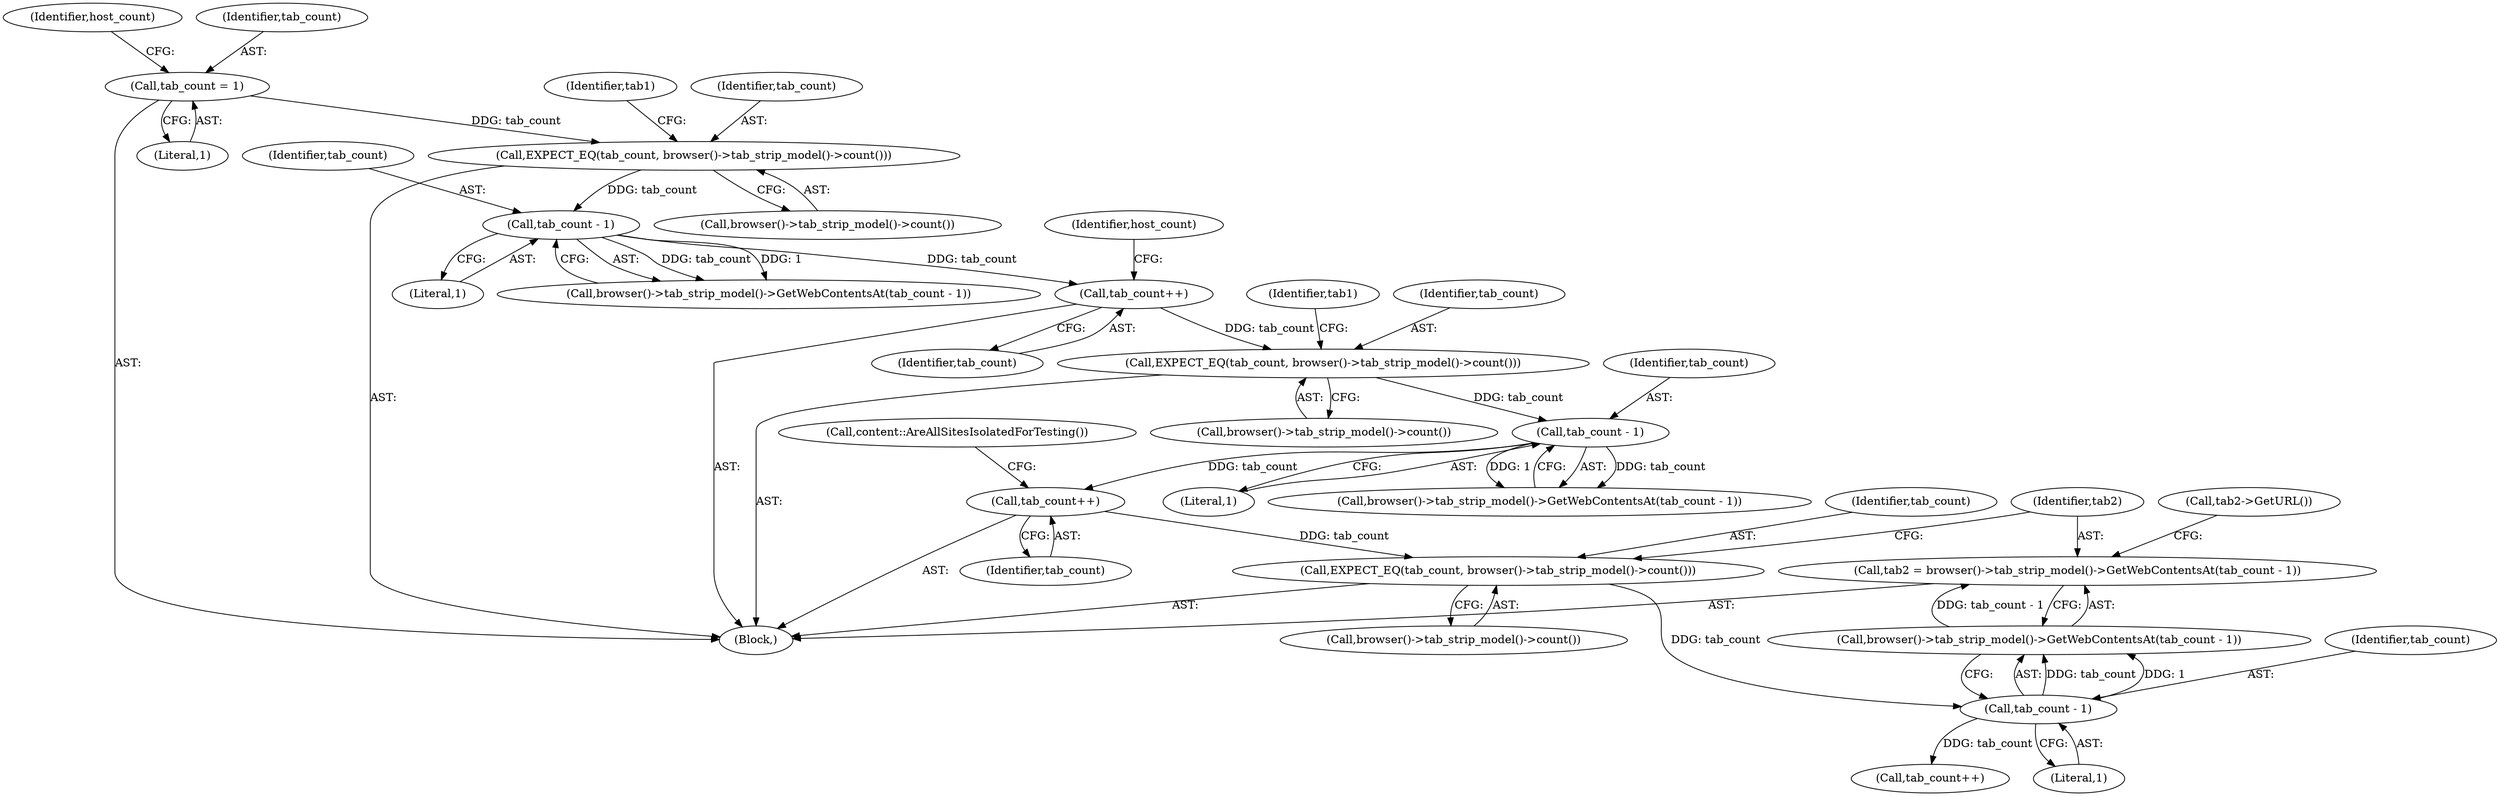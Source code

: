 digraph "0_Chrome_1f5ad409dbf5334523931df37598ea49e9849c87@pointer" {
"1000206" [label="(Call,tab2 = browser()->tab_strip_model()->GetWebContentsAt(tab_count - 1))"];
"1000208" [label="(Call,browser()->tab_strip_model()->GetWebContentsAt(tab_count - 1))"];
"1000209" [label="(Call,tab_count - 1)"];
"1000203" [label="(Call,EXPECT_EQ(tab_count, browser()->tab_strip_model()->count()))"];
"1000197" [label="(Call,tab_count++)"];
"1000176" [label="(Call,tab_count - 1)"];
"1000170" [label="(Call,EXPECT_EQ(tab_count, browser()->tab_strip_model()->count()))"];
"1000166" [label="(Call,tab_count++)"];
"1000148" [label="(Call,tab_count - 1)"];
"1000142" [label="(Call,EXPECT_EQ(tab_count, browser()->tab_strip_model()->count()))"];
"1000105" [label="(Call,tab_count = 1)"];
"1000175" [label="(Call,browser()->tab_strip_model()->GetWebContentsAt(tab_count - 1))"];
"1000142" [label="(Call,EXPECT_EQ(tab_count, browser()->tab_strip_model()->count()))"];
"1000105" [label="(Call,tab_count = 1)"];
"1000200" [label="(Call,content::AreAllSitesIsolatedForTesting())"];
"1000110" [label="(Identifier,host_count)"];
"1000103" [label="(Block,)"];
"1000170" [label="(Call,EXPECT_EQ(tab_count, browser()->tab_strip_model()->count()))"];
"1000203" [label="(Call,EXPECT_EQ(tab_count, browser()->tab_strip_model()->count()))"];
"1000176" [label="(Call,tab_count - 1)"];
"1000177" [label="(Identifier,tab_count)"];
"1000150" [label="(Literal,1)"];
"1000206" [label="(Call,tab2 = browser()->tab_strip_model()->GetWebContentsAt(tab_count - 1))"];
"1000233" [label="(Call,tab_count++)"];
"1000147" [label="(Call,browser()->tab_strip_model()->GetWebContentsAt(tab_count - 1))"];
"1000174" [label="(Identifier,tab1)"];
"1000169" [label="(Identifier,host_count)"];
"1000209" [label="(Call,tab_count - 1)"];
"1000106" [label="(Identifier,tab_count)"];
"1000198" [label="(Identifier,tab_count)"];
"1000107" [label="(Literal,1)"];
"1000211" [label="(Literal,1)"];
"1000197" [label="(Call,tab_count++)"];
"1000149" [label="(Identifier,tab_count)"];
"1000207" [label="(Identifier,tab2)"];
"1000178" [label="(Literal,1)"];
"1000210" [label="(Identifier,tab_count)"];
"1000167" [label="(Identifier,tab_count)"];
"1000204" [label="(Identifier,tab_count)"];
"1000148" [label="(Call,tab_count - 1)"];
"1000171" [label="(Identifier,tab_count)"];
"1000146" [label="(Identifier,tab1)"];
"1000166" [label="(Call,tab_count++)"];
"1000143" [label="(Identifier,tab_count)"];
"1000208" [label="(Call,browser()->tab_strip_model()->GetWebContentsAt(tab_count - 1))"];
"1000213" [label="(Call,tab2->GetURL())"];
"1000205" [label="(Call,browser()->tab_strip_model()->count())"];
"1000172" [label="(Call,browser()->tab_strip_model()->count())"];
"1000144" [label="(Call,browser()->tab_strip_model()->count())"];
"1000206" -> "1000103"  [label="AST: "];
"1000206" -> "1000208"  [label="CFG: "];
"1000207" -> "1000206"  [label="AST: "];
"1000208" -> "1000206"  [label="AST: "];
"1000213" -> "1000206"  [label="CFG: "];
"1000208" -> "1000206"  [label="DDG: tab_count - 1"];
"1000208" -> "1000209"  [label="CFG: "];
"1000209" -> "1000208"  [label="AST: "];
"1000209" -> "1000208"  [label="DDG: tab_count"];
"1000209" -> "1000208"  [label="DDG: 1"];
"1000209" -> "1000211"  [label="CFG: "];
"1000210" -> "1000209"  [label="AST: "];
"1000211" -> "1000209"  [label="AST: "];
"1000203" -> "1000209"  [label="DDG: tab_count"];
"1000209" -> "1000233"  [label="DDG: tab_count"];
"1000203" -> "1000103"  [label="AST: "];
"1000203" -> "1000205"  [label="CFG: "];
"1000204" -> "1000203"  [label="AST: "];
"1000205" -> "1000203"  [label="AST: "];
"1000207" -> "1000203"  [label="CFG: "];
"1000197" -> "1000203"  [label="DDG: tab_count"];
"1000197" -> "1000103"  [label="AST: "];
"1000197" -> "1000198"  [label="CFG: "];
"1000198" -> "1000197"  [label="AST: "];
"1000200" -> "1000197"  [label="CFG: "];
"1000176" -> "1000197"  [label="DDG: tab_count"];
"1000176" -> "1000175"  [label="AST: "];
"1000176" -> "1000178"  [label="CFG: "];
"1000177" -> "1000176"  [label="AST: "];
"1000178" -> "1000176"  [label="AST: "];
"1000175" -> "1000176"  [label="CFG: "];
"1000176" -> "1000175"  [label="DDG: tab_count"];
"1000176" -> "1000175"  [label="DDG: 1"];
"1000170" -> "1000176"  [label="DDG: tab_count"];
"1000170" -> "1000103"  [label="AST: "];
"1000170" -> "1000172"  [label="CFG: "];
"1000171" -> "1000170"  [label="AST: "];
"1000172" -> "1000170"  [label="AST: "];
"1000174" -> "1000170"  [label="CFG: "];
"1000166" -> "1000170"  [label="DDG: tab_count"];
"1000166" -> "1000103"  [label="AST: "];
"1000166" -> "1000167"  [label="CFG: "];
"1000167" -> "1000166"  [label="AST: "];
"1000169" -> "1000166"  [label="CFG: "];
"1000148" -> "1000166"  [label="DDG: tab_count"];
"1000148" -> "1000147"  [label="AST: "];
"1000148" -> "1000150"  [label="CFG: "];
"1000149" -> "1000148"  [label="AST: "];
"1000150" -> "1000148"  [label="AST: "];
"1000147" -> "1000148"  [label="CFG: "];
"1000148" -> "1000147"  [label="DDG: tab_count"];
"1000148" -> "1000147"  [label="DDG: 1"];
"1000142" -> "1000148"  [label="DDG: tab_count"];
"1000142" -> "1000103"  [label="AST: "];
"1000142" -> "1000144"  [label="CFG: "];
"1000143" -> "1000142"  [label="AST: "];
"1000144" -> "1000142"  [label="AST: "];
"1000146" -> "1000142"  [label="CFG: "];
"1000105" -> "1000142"  [label="DDG: tab_count"];
"1000105" -> "1000103"  [label="AST: "];
"1000105" -> "1000107"  [label="CFG: "];
"1000106" -> "1000105"  [label="AST: "];
"1000107" -> "1000105"  [label="AST: "];
"1000110" -> "1000105"  [label="CFG: "];
}
